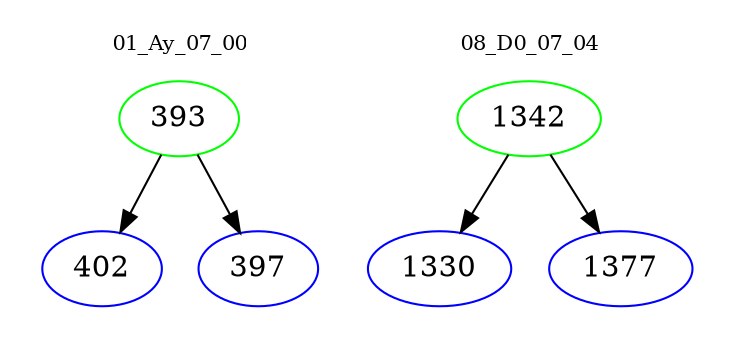 digraph{
subgraph cluster_0 {
color = white
label = "01_Ay_07_00";
fontsize=10;
T0_393 [label="393", color="green"]
T0_393 -> T0_402 [color="black"]
T0_402 [label="402", color="blue"]
T0_393 -> T0_397 [color="black"]
T0_397 [label="397", color="blue"]
}
subgraph cluster_1 {
color = white
label = "08_D0_07_04";
fontsize=10;
T1_1342 [label="1342", color="green"]
T1_1342 -> T1_1330 [color="black"]
T1_1330 [label="1330", color="blue"]
T1_1342 -> T1_1377 [color="black"]
T1_1377 [label="1377", color="blue"]
}
}
